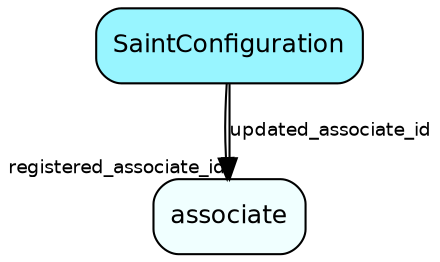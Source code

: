 digraph SaintConfiguration  {
node [shape = box style="rounded, filled" fontname = "Helvetica" fontsize = "12" ]
edge [fontname = "Helvetica" fontsize = "9"]

SaintConfiguration[fillcolor = "cadetblue1"]
associate[fillcolor = "azure1"]
SaintConfiguration -> associate [headlabel = "registered_associate_id"]
SaintConfiguration -> associate [label = "updated_associate_id"]
}
